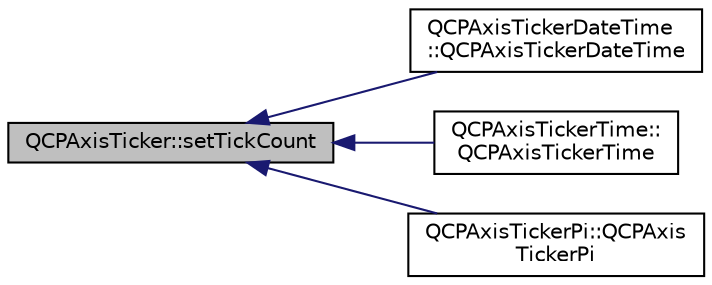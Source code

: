 digraph "QCPAxisTicker::setTickCount"
{
  edge [fontname="Helvetica",fontsize="10",labelfontname="Helvetica",labelfontsize="10"];
  node [fontname="Helvetica",fontsize="10",shape=record];
  rankdir="LR";
  Node83 [label="QCPAxisTicker::setTickCount",height=0.2,width=0.4,color="black", fillcolor="grey75", style="filled", fontcolor="black"];
  Node83 -> Node84 [dir="back",color="midnightblue",fontsize="10",style="solid",fontname="Helvetica"];
  Node84 [label="QCPAxisTickerDateTime\l::QCPAxisTickerDateTime",height=0.2,width=0.4,color="black", fillcolor="white", style="filled",URL="$class_q_c_p_axis_ticker_date_time.html#a84cc5c6bbc7c99c1f9bd4b3a392e1b9d"];
  Node83 -> Node85 [dir="back",color="midnightblue",fontsize="10",style="solid",fontname="Helvetica"];
  Node85 [label="QCPAxisTickerTime::\lQCPAxisTickerTime",height=0.2,width=0.4,color="black", fillcolor="white", style="filled",URL="$class_q_c_p_axis_ticker_time.html#a5145aac1d2117fdac411d9e8552cc41b"];
  Node83 -> Node86 [dir="back",color="midnightblue",fontsize="10",style="solid",fontname="Helvetica"];
  Node86 [label="QCPAxisTickerPi::QCPAxis\lTickerPi",height=0.2,width=0.4,color="black", fillcolor="white", style="filled",URL="$class_q_c_p_axis_ticker_pi.html#aa0d7b7034055927c0f0077a2d713d7d0"];
}
